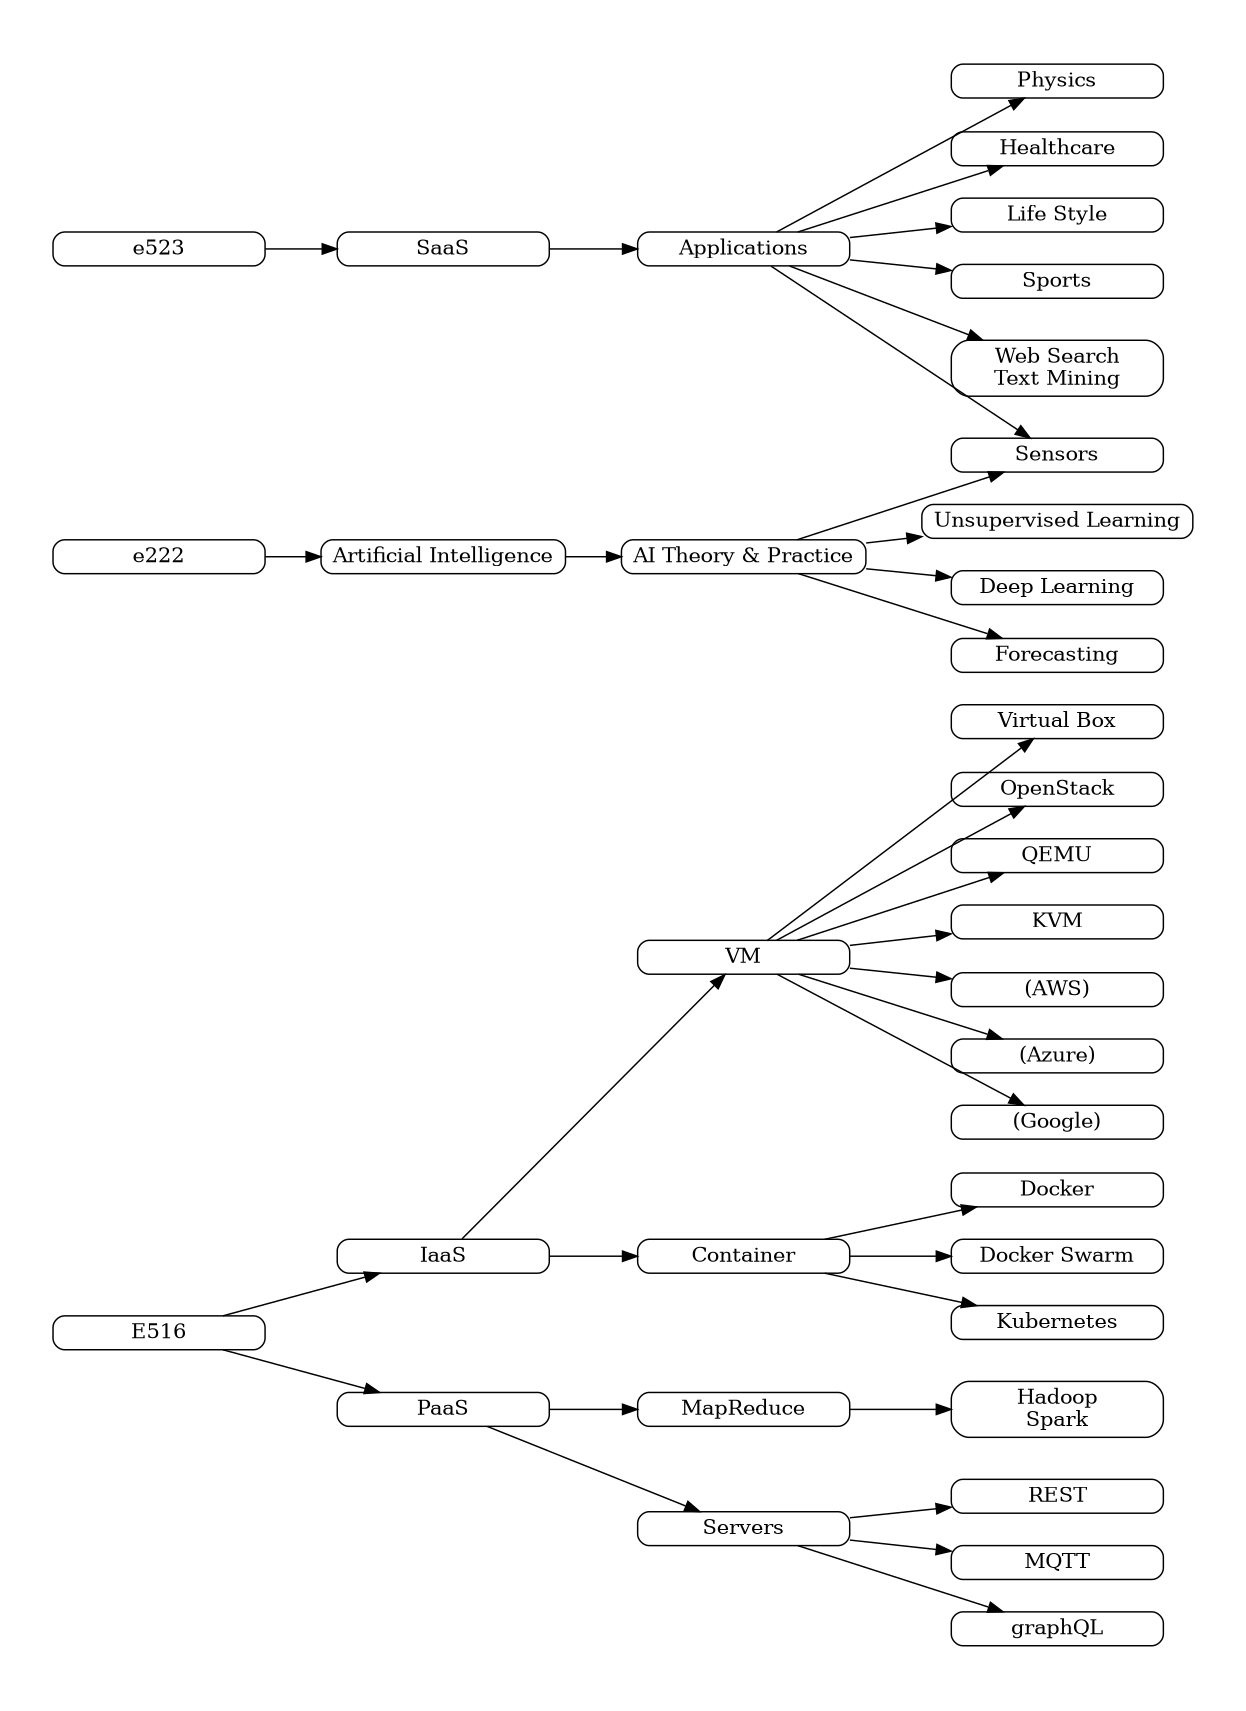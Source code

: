 digraph G {
ratio="fill";
 size="8.3,11.7!";
 margin=0;
rankdir=LR;
 graph [pad="0.5", ranksep="0.525", nodesep="0.05"];
splines=line;
node [shape=box, style=rounded, shadow_offset=7, shadow_blur=5,width=2,height=0.05];

E516 -> "IaaS";
        "IaaS" -> VM;
                  VM -> "Virtual Box";
                  VM -> "OpenStack";
                  VM -> "QEMU";
                  VM -> "KVM";
                  VM -> "(AWS)";
                  VM -> "(Azure)";
                  VM -> "(Google)";                                                      
        "IaaS" -> Container;
                  Container -> Docker;
                  Container -> "Docker Swarm";
                  Container -> "Kubernetes";
E516 -> PaaS;
        PaaS -> MapReduce;
                MapReduce -> "Hadoop\nSpark";
        PaaS ->        Servers;
                Servers -> REST;
                Servers -> MQTT;
                Servers -> graphQL;                                
e523 -> SaaS;
        SaaS -> Applications;
                Applications -> Physics;
                Applications -> "Healthcare";
                Applications -> "Life Style";
                Applications -> Sensors;
                Applications -> Sports;
                Applications -> "Web Search\nText Mining"
e222 -> "Artificial Intelligence";
        "Artificial Intelligence" -> "AI Theory & Practice";
                                   "AI Theory & Practice" -> "Unsupervised Learning";
                                   "AI Theory & Practice" -> "Deep Learning";
                                   "AI Theory & Practice" -> "Forecasting";
                                   "AI Theory & Practice" -> "Sensors";
}